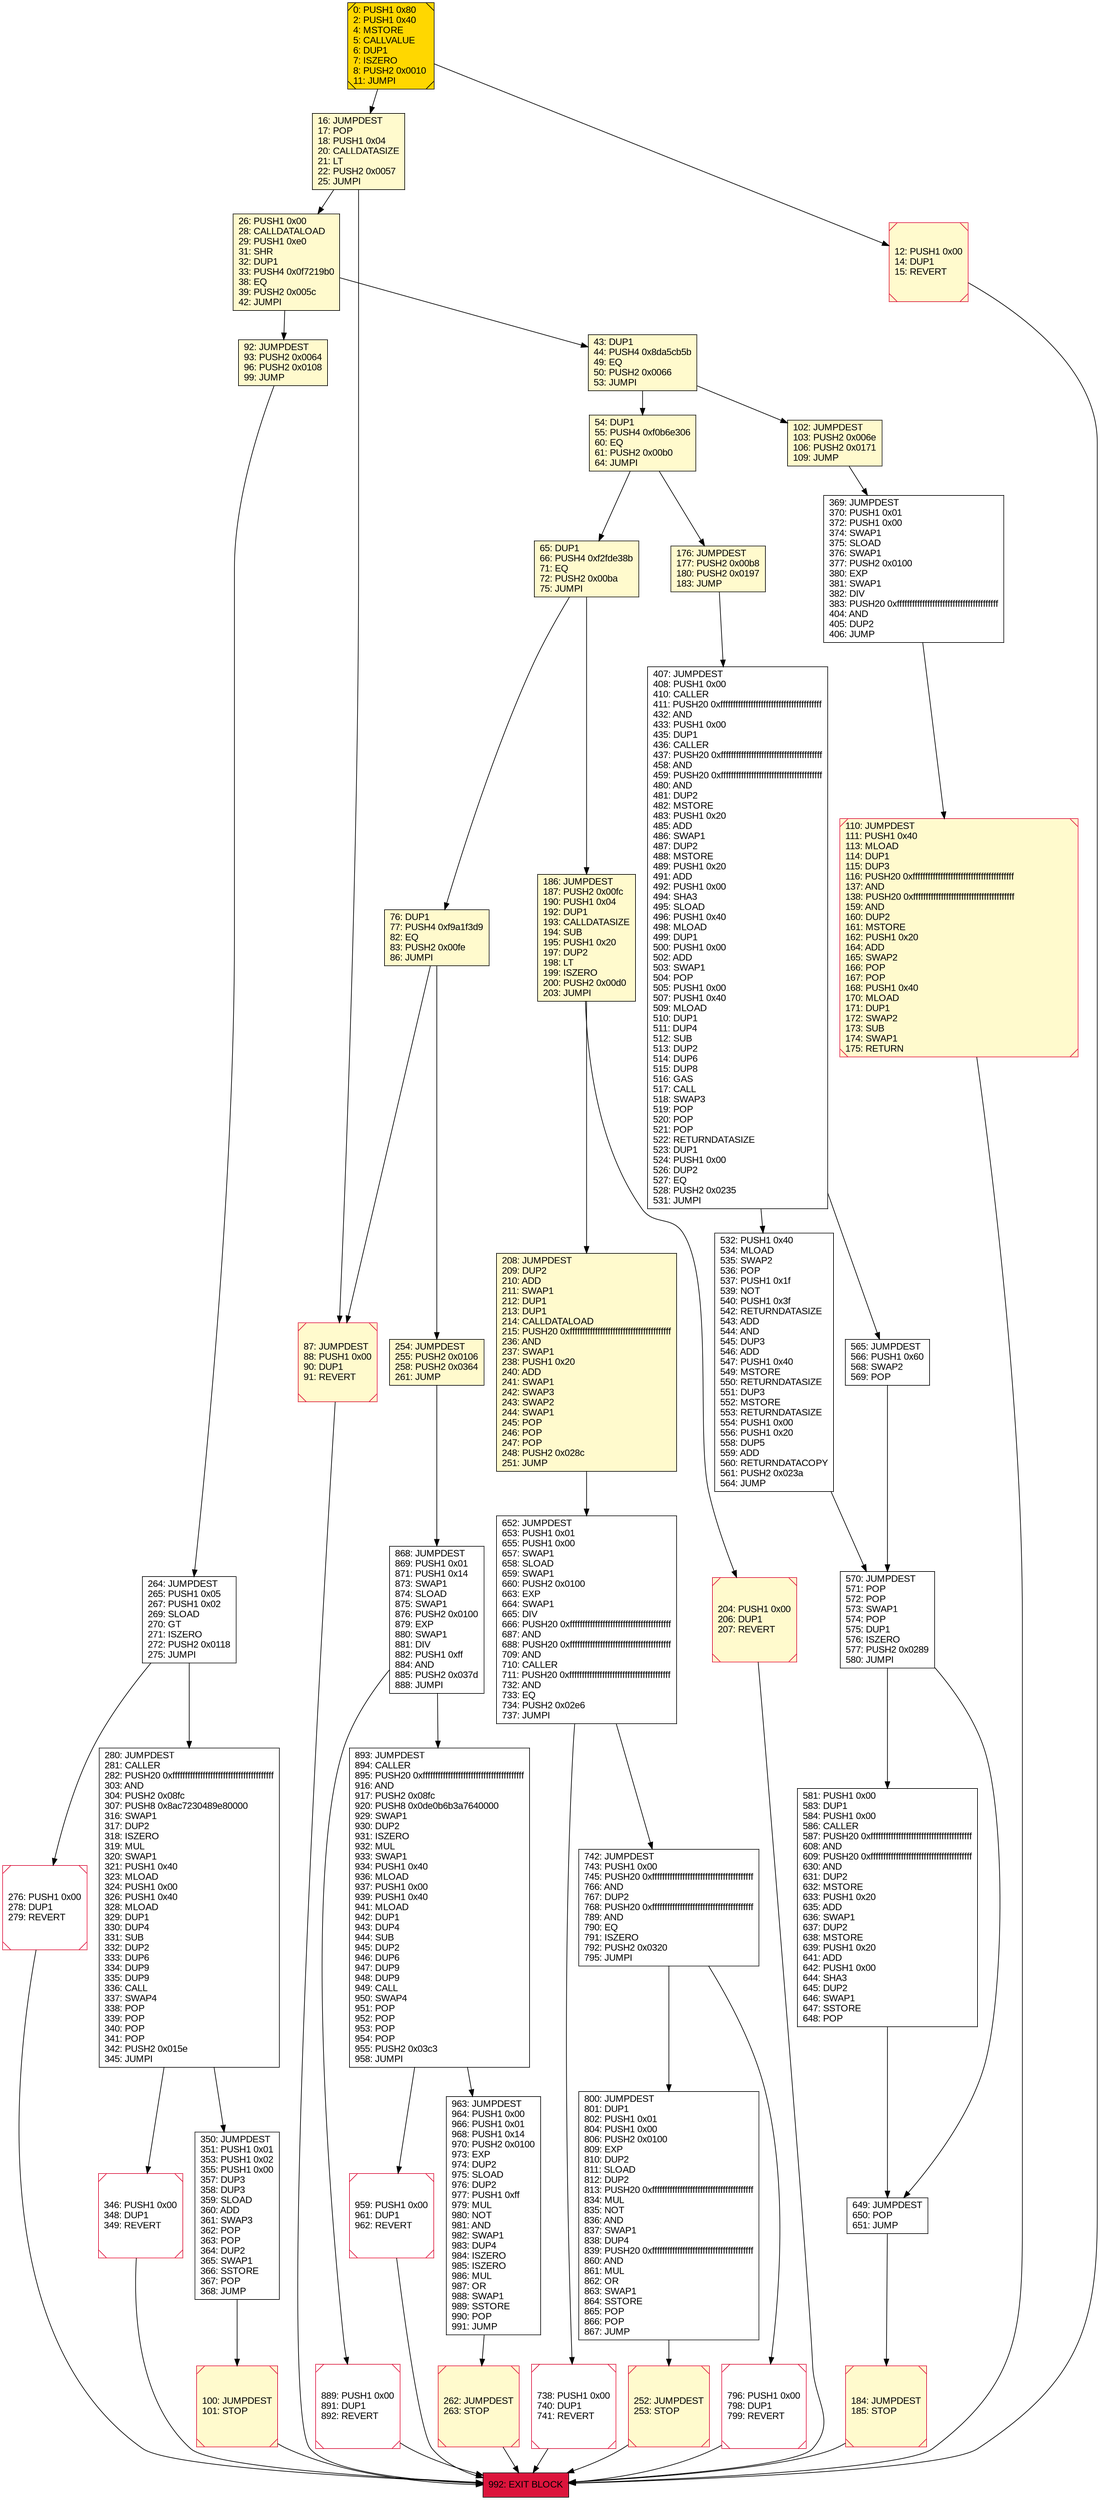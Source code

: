 digraph G {
bgcolor=transparent rankdir=UD;
node [shape=box style=filled color=black fillcolor=white fontname=arial fontcolor=black];
26 [label="26: PUSH1 0x00\l28: CALLDATALOAD\l29: PUSH1 0xe0\l31: SHR\l32: DUP1\l33: PUSH4 0x0f7219b0\l38: EQ\l39: PUSH2 0x005c\l42: JUMPI\l" fillcolor=lemonchiffon ];
532 [label="532: PUSH1 0x40\l534: MLOAD\l535: SWAP2\l536: POP\l537: PUSH1 0x1f\l539: NOT\l540: PUSH1 0x3f\l542: RETURNDATASIZE\l543: ADD\l544: AND\l545: DUP3\l546: ADD\l547: PUSH1 0x40\l549: MSTORE\l550: RETURNDATASIZE\l551: DUP3\l552: MSTORE\l553: RETURNDATASIZE\l554: PUSH1 0x00\l556: PUSH1 0x20\l558: DUP5\l559: ADD\l560: RETURNDATACOPY\l561: PUSH2 0x023a\l564: JUMP\l" ];
581 [label="581: PUSH1 0x00\l583: DUP1\l584: PUSH1 0x00\l586: CALLER\l587: PUSH20 0xffffffffffffffffffffffffffffffffffffffff\l608: AND\l609: PUSH20 0xffffffffffffffffffffffffffffffffffffffff\l630: AND\l631: DUP2\l632: MSTORE\l633: PUSH1 0x20\l635: ADD\l636: SWAP1\l637: DUP2\l638: MSTORE\l639: PUSH1 0x20\l641: ADD\l642: PUSH1 0x00\l644: SHA3\l645: DUP2\l646: SWAP1\l647: SSTORE\l648: POP\l" ];
652 [label="652: JUMPDEST\l653: PUSH1 0x01\l655: PUSH1 0x00\l657: SWAP1\l658: SLOAD\l659: SWAP1\l660: PUSH2 0x0100\l663: EXP\l664: SWAP1\l665: DIV\l666: PUSH20 0xffffffffffffffffffffffffffffffffffffffff\l687: AND\l688: PUSH20 0xffffffffffffffffffffffffffffffffffffffff\l709: AND\l710: CALLER\l711: PUSH20 0xffffffffffffffffffffffffffffffffffffffff\l732: AND\l733: EQ\l734: PUSH2 0x02e6\l737: JUMPI\l" ];
738 [label="738: PUSH1 0x00\l740: DUP1\l741: REVERT\l" shape=Msquare color=crimson ];
264 [label="264: JUMPDEST\l265: PUSH1 0x05\l267: PUSH1 0x02\l269: SLOAD\l270: GT\l271: ISZERO\l272: PUSH2 0x0118\l275: JUMPI\l" ];
102 [label="102: JUMPDEST\l103: PUSH2 0x006e\l106: PUSH2 0x0171\l109: JUMP\l" fillcolor=lemonchiffon ];
43 [label="43: DUP1\l44: PUSH4 0x8da5cb5b\l49: EQ\l50: PUSH2 0x0066\l53: JUMPI\l" fillcolor=lemonchiffon ];
893 [label="893: JUMPDEST\l894: CALLER\l895: PUSH20 0xffffffffffffffffffffffffffffffffffffffff\l916: AND\l917: PUSH2 0x08fc\l920: PUSH8 0x0de0b6b3a7640000\l929: SWAP1\l930: DUP2\l931: ISZERO\l932: MUL\l933: SWAP1\l934: PUSH1 0x40\l936: MLOAD\l937: PUSH1 0x00\l939: PUSH1 0x40\l941: MLOAD\l942: DUP1\l943: DUP4\l944: SUB\l945: DUP2\l946: DUP6\l947: DUP9\l948: DUP9\l949: CALL\l950: SWAP4\l951: POP\l952: POP\l953: POP\l954: POP\l955: PUSH2 0x03c3\l958: JUMPI\l" ];
350 [label="350: JUMPDEST\l351: PUSH1 0x01\l353: PUSH1 0x02\l355: PUSH1 0x00\l357: DUP3\l358: DUP3\l359: SLOAD\l360: ADD\l361: SWAP3\l362: POP\l363: POP\l364: DUP2\l365: SWAP1\l366: SSTORE\l367: POP\l368: JUMP\l" ];
87 [label="87: JUMPDEST\l88: PUSH1 0x00\l90: DUP1\l91: REVERT\l" fillcolor=lemonchiffon shape=Msquare color=crimson ];
92 [label="92: JUMPDEST\l93: PUSH2 0x0064\l96: PUSH2 0x0108\l99: JUMP\l" fillcolor=lemonchiffon ];
262 [label="262: JUMPDEST\l263: STOP\l" fillcolor=lemonchiffon shape=Msquare color=crimson ];
963 [label="963: JUMPDEST\l964: PUSH1 0x00\l966: PUSH1 0x01\l968: PUSH1 0x14\l970: PUSH2 0x0100\l973: EXP\l974: DUP2\l975: SLOAD\l976: DUP2\l977: PUSH1 0xff\l979: MUL\l980: NOT\l981: AND\l982: SWAP1\l983: DUP4\l984: ISZERO\l985: ISZERO\l986: MUL\l987: OR\l988: SWAP1\l989: SSTORE\l990: POP\l991: JUMP\l" ];
76 [label="76: DUP1\l77: PUSH4 0xf9a1f3d9\l82: EQ\l83: PUSH2 0x00fe\l86: JUMPI\l" fillcolor=lemonchiffon ];
889 [label="889: PUSH1 0x00\l891: DUP1\l892: REVERT\l" shape=Msquare color=crimson ];
0 [label="0: PUSH1 0x80\l2: PUSH1 0x40\l4: MSTORE\l5: CALLVALUE\l6: DUP1\l7: ISZERO\l8: PUSH2 0x0010\l11: JUMPI\l" fillcolor=lemonchiffon shape=Msquare fillcolor=gold ];
959 [label="959: PUSH1 0x00\l961: DUP1\l962: REVERT\l" shape=Msquare color=crimson ];
992 [label="992: EXIT BLOCK\l" fillcolor=crimson ];
186 [label="186: JUMPDEST\l187: PUSH2 0x00fc\l190: PUSH1 0x04\l192: DUP1\l193: CALLDATASIZE\l194: SUB\l195: PUSH1 0x20\l197: DUP2\l198: LT\l199: ISZERO\l200: PUSH2 0x00d0\l203: JUMPI\l" fillcolor=lemonchiffon ];
800 [label="800: JUMPDEST\l801: DUP1\l802: PUSH1 0x01\l804: PUSH1 0x00\l806: PUSH2 0x0100\l809: EXP\l810: DUP2\l811: SLOAD\l812: DUP2\l813: PUSH20 0xffffffffffffffffffffffffffffffffffffffff\l834: MUL\l835: NOT\l836: AND\l837: SWAP1\l838: DUP4\l839: PUSH20 0xffffffffffffffffffffffffffffffffffffffff\l860: AND\l861: MUL\l862: OR\l863: SWAP1\l864: SSTORE\l865: POP\l866: POP\l867: JUMP\l" ];
54 [label="54: DUP1\l55: PUSH4 0xf0b6e306\l60: EQ\l61: PUSH2 0x00b0\l64: JUMPI\l" fillcolor=lemonchiffon ];
868 [label="868: JUMPDEST\l869: PUSH1 0x01\l871: PUSH1 0x14\l873: SWAP1\l874: SLOAD\l875: SWAP1\l876: PUSH2 0x0100\l879: EXP\l880: SWAP1\l881: DIV\l882: PUSH1 0xff\l884: AND\l885: PUSH2 0x037d\l888: JUMPI\l" ];
16 [label="16: JUMPDEST\l17: POP\l18: PUSH1 0x04\l20: CALLDATASIZE\l21: LT\l22: PUSH2 0x0057\l25: JUMPI\l" fillcolor=lemonchiffon ];
252 [label="252: JUMPDEST\l253: STOP\l" fillcolor=lemonchiffon shape=Msquare color=crimson ];
254 [label="254: JUMPDEST\l255: PUSH2 0x0106\l258: PUSH2 0x0364\l261: JUMP\l" fillcolor=lemonchiffon ];
184 [label="184: JUMPDEST\l185: STOP\l" fillcolor=lemonchiffon shape=Msquare color=crimson ];
12 [label="12: PUSH1 0x00\l14: DUP1\l15: REVERT\l" fillcolor=lemonchiffon shape=Msquare color=crimson ];
369 [label="369: JUMPDEST\l370: PUSH1 0x01\l372: PUSH1 0x00\l374: SWAP1\l375: SLOAD\l376: SWAP1\l377: PUSH2 0x0100\l380: EXP\l381: SWAP1\l382: DIV\l383: PUSH20 0xffffffffffffffffffffffffffffffffffffffff\l404: AND\l405: DUP2\l406: JUMP\l" ];
204 [label="204: PUSH1 0x00\l206: DUP1\l207: REVERT\l" fillcolor=lemonchiffon shape=Msquare color=crimson ];
649 [label="649: JUMPDEST\l650: POP\l651: JUMP\l" ];
570 [label="570: JUMPDEST\l571: POP\l572: POP\l573: SWAP1\l574: POP\l575: DUP1\l576: ISZERO\l577: PUSH2 0x0289\l580: JUMPI\l" ];
100 [label="100: JUMPDEST\l101: STOP\l" fillcolor=lemonchiffon shape=Msquare color=crimson ];
280 [label="280: JUMPDEST\l281: CALLER\l282: PUSH20 0xffffffffffffffffffffffffffffffffffffffff\l303: AND\l304: PUSH2 0x08fc\l307: PUSH8 0x8ac7230489e80000\l316: SWAP1\l317: DUP2\l318: ISZERO\l319: MUL\l320: SWAP1\l321: PUSH1 0x40\l323: MLOAD\l324: PUSH1 0x00\l326: PUSH1 0x40\l328: MLOAD\l329: DUP1\l330: DUP4\l331: SUB\l332: DUP2\l333: DUP6\l334: DUP9\l335: DUP9\l336: CALL\l337: SWAP4\l338: POP\l339: POP\l340: POP\l341: POP\l342: PUSH2 0x015e\l345: JUMPI\l" ];
176 [label="176: JUMPDEST\l177: PUSH2 0x00b8\l180: PUSH2 0x0197\l183: JUMP\l" fillcolor=lemonchiffon ];
208 [label="208: JUMPDEST\l209: DUP2\l210: ADD\l211: SWAP1\l212: DUP1\l213: DUP1\l214: CALLDATALOAD\l215: PUSH20 0xffffffffffffffffffffffffffffffffffffffff\l236: AND\l237: SWAP1\l238: PUSH1 0x20\l240: ADD\l241: SWAP1\l242: SWAP3\l243: SWAP2\l244: SWAP1\l245: POP\l246: POP\l247: POP\l248: PUSH2 0x028c\l251: JUMP\l" fillcolor=lemonchiffon ];
742 [label="742: JUMPDEST\l743: PUSH1 0x00\l745: PUSH20 0xffffffffffffffffffffffffffffffffffffffff\l766: AND\l767: DUP2\l768: PUSH20 0xffffffffffffffffffffffffffffffffffffffff\l789: AND\l790: EQ\l791: ISZERO\l792: PUSH2 0x0320\l795: JUMPI\l" ];
276 [label="276: PUSH1 0x00\l278: DUP1\l279: REVERT\l" shape=Msquare color=crimson ];
565 [label="565: JUMPDEST\l566: PUSH1 0x60\l568: SWAP2\l569: POP\l" ];
346 [label="346: PUSH1 0x00\l348: DUP1\l349: REVERT\l" shape=Msquare color=crimson ];
110 [label="110: JUMPDEST\l111: PUSH1 0x40\l113: MLOAD\l114: DUP1\l115: DUP3\l116: PUSH20 0xffffffffffffffffffffffffffffffffffffffff\l137: AND\l138: PUSH20 0xffffffffffffffffffffffffffffffffffffffff\l159: AND\l160: DUP2\l161: MSTORE\l162: PUSH1 0x20\l164: ADD\l165: SWAP2\l166: POP\l167: POP\l168: PUSH1 0x40\l170: MLOAD\l171: DUP1\l172: SWAP2\l173: SUB\l174: SWAP1\l175: RETURN\l" fillcolor=lemonchiffon shape=Msquare color=crimson ];
407 [label="407: JUMPDEST\l408: PUSH1 0x00\l410: CALLER\l411: PUSH20 0xffffffffffffffffffffffffffffffffffffffff\l432: AND\l433: PUSH1 0x00\l435: DUP1\l436: CALLER\l437: PUSH20 0xffffffffffffffffffffffffffffffffffffffff\l458: AND\l459: PUSH20 0xffffffffffffffffffffffffffffffffffffffff\l480: AND\l481: DUP2\l482: MSTORE\l483: PUSH1 0x20\l485: ADD\l486: SWAP1\l487: DUP2\l488: MSTORE\l489: PUSH1 0x20\l491: ADD\l492: PUSH1 0x00\l494: SHA3\l495: SLOAD\l496: PUSH1 0x40\l498: MLOAD\l499: DUP1\l500: PUSH1 0x00\l502: ADD\l503: SWAP1\l504: POP\l505: PUSH1 0x00\l507: PUSH1 0x40\l509: MLOAD\l510: DUP1\l511: DUP4\l512: SUB\l513: DUP2\l514: DUP6\l515: DUP8\l516: GAS\l517: CALL\l518: SWAP3\l519: POP\l520: POP\l521: POP\l522: RETURNDATASIZE\l523: DUP1\l524: PUSH1 0x00\l526: DUP2\l527: EQ\l528: PUSH2 0x0235\l531: JUMPI\l" ];
796 [label="796: PUSH1 0x00\l798: DUP1\l799: REVERT\l" shape=Msquare color=crimson ];
65 [label="65: DUP1\l66: PUSH4 0xf2fde38b\l71: EQ\l72: PUSH2 0x00ba\l75: JUMPI\l" fillcolor=lemonchiffon ];
963 -> 262;
76 -> 87;
570 -> 649;
649 -> 184;
43 -> 102;
186 -> 204;
252 -> 992;
407 -> 565;
280 -> 346;
26 -> 43;
204 -> 992;
742 -> 796;
176 -> 407;
100 -> 992;
893 -> 959;
742 -> 800;
186 -> 208;
565 -> 570;
346 -> 992;
893 -> 963;
280 -> 350;
350 -> 100;
738 -> 992;
102 -> 369;
16 -> 26;
43 -> 54;
652 -> 742;
87 -> 992;
0 -> 12;
264 -> 280;
889 -> 992;
16 -> 87;
868 -> 889;
652 -> 738;
184 -> 992;
254 -> 868;
12 -> 992;
800 -> 252;
369 -> 110;
26 -> 92;
54 -> 176;
276 -> 992;
54 -> 65;
92 -> 264;
65 -> 186;
110 -> 992;
796 -> 992;
868 -> 893;
65 -> 76;
581 -> 649;
532 -> 570;
570 -> 581;
0 -> 16;
208 -> 652;
262 -> 992;
76 -> 254;
264 -> 276;
407 -> 532;
959 -> 992;
}